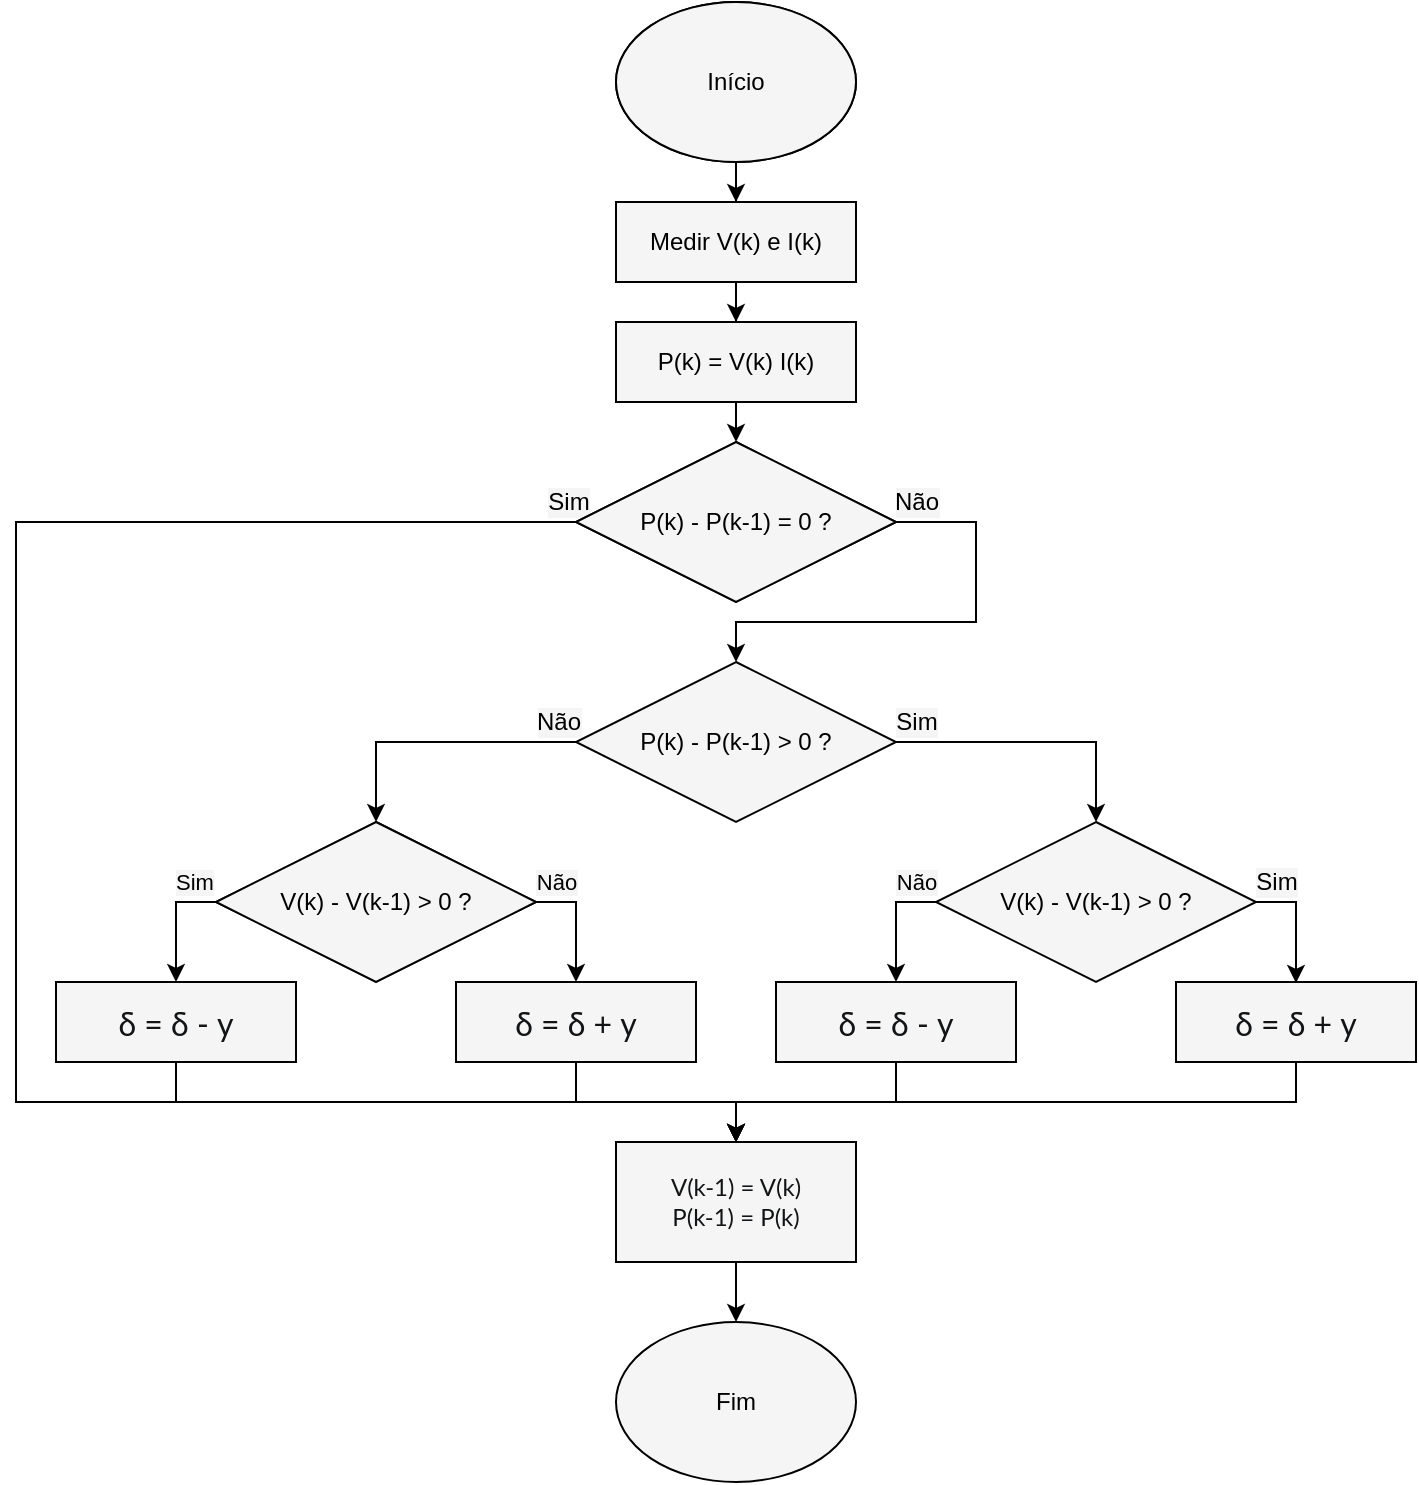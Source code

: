 <mxfile version="20.0.1" type="device" pages="2"><diagram id="0aAsHM_U5kGjFaFsgmvM" name="P&amp;O"><mxGraphModel dx="782" dy="436" grid="1" gridSize="10" guides="1" tooltips="1" connect="1" arrows="1" fold="1" page="1" pageScale="1" pageWidth="827" pageHeight="1169" math="0" shadow="0"><root><mxCell id="0"/><mxCell id="1" parent="0"/><mxCell id="z638dblpl4Fsj9Lye96Y-11" style="edgeStyle=orthogonalEdgeStyle;rounded=0;orthogonalLoop=1;jettySize=auto;html=1;entryX=0.5;entryY=0;entryDx=0;entryDy=0;labelBackgroundColor=#F5F5F5;" parent="1" source="f57O11AL7lBAIkuHrl_o-1" target="f57O11AL7lBAIkuHrl_o-2" edge="1"><mxGeometry relative="1" as="geometry"/></mxCell><mxCell id="f57O11AL7lBAIkuHrl_o-1" value="Início" style="ellipse;whiteSpace=wrap;html=1;" parent="1" vertex="1"><mxGeometry x="320" y="120" width="120" height="80" as="geometry"/></mxCell><mxCell id="z638dblpl4Fsj9Lye96Y-12" style="edgeStyle=orthogonalEdgeStyle;rounded=0;orthogonalLoop=1;jettySize=auto;html=1;entryX=0.5;entryY=0;entryDx=0;entryDy=0;labelBackgroundColor=#F5F5F5;" parent="1" source="f57O11AL7lBAIkuHrl_o-2" target="z638dblpl4Fsj9Lye96Y-1" edge="1"><mxGeometry relative="1" as="geometry"/></mxCell><mxCell id="f57O11AL7lBAIkuHrl_o-2" value="Medir V(k) e I(K)&lt;br&gt;" style="rounded=0;whiteSpace=wrap;html=1;labelBackgroundColor=#F5F5F5;" parent="1" vertex="1"><mxGeometry x="320" y="220" width="120" height="40" as="geometry"/></mxCell><mxCell id="z638dblpl4Fsj9Lye96Y-14" style="edgeStyle=orthogonalEdgeStyle;rounded=0;orthogonalLoop=1;jettySize=auto;html=1;exitX=1;exitY=0.5;exitDx=0;exitDy=0;entryX=0.5;entryY=0;entryDx=0;entryDy=0;labelBackgroundColor=#F5F5F5;" parent="1" source="f57O11AL7lBAIkuHrl_o-3" target="f57O11AL7lBAIkuHrl_o-4" edge="1"><mxGeometry relative="1" as="geometry"><mxPoint x="450" y="430" as="targetPoint"/><Array as="points"><mxPoint x="500" y="380"/><mxPoint x="500" y="430"/><mxPoint x="380" y="430"/></Array></mxGeometry></mxCell><mxCell id="zllgscbGhGs5xS_FOW43-3" value="Não" style="edgeLabel;html=1;align=center;verticalAlign=middle;resizable=0;points=[];fontSize=12;fontFamily=Helvetica;labelBackgroundColor=#F5F5F5;" parent="z638dblpl4Fsj9Lye96Y-14" vertex="1" connectable="0"><mxGeometry x="-0.697" y="1" relative="1" as="geometry"><mxPoint x="-25" y="-9" as="offset"/></mxGeometry></mxCell><mxCell id="2tlq9iZDgdA0Zv_kCCEu-1" style="edgeStyle=orthogonalEdgeStyle;rounded=0;orthogonalLoop=1;jettySize=auto;html=1;entryX=0.5;entryY=0;entryDx=0;entryDy=0;fontFamily=Helvetica;fontSize=12;labelBackgroundColor=#F5F5F5;" parent="1" source="f57O11AL7lBAIkuHrl_o-3" target="z638dblpl4Fsj9Lye96Y-9" edge="1"><mxGeometry relative="1" as="geometry"><Array as="points"><mxPoint x="20" y="380"/><mxPoint x="20" y="670"/><mxPoint x="380" y="670"/></Array></mxGeometry></mxCell><mxCell id="zllgscbGhGs5xS_FOW43-2" value="Sim" style="edgeLabel;html=1;align=center;verticalAlign=middle;resizable=0;points=[];fontSize=12;fontFamily=Helvetica;labelBackgroundColor=#F5F5F5;" parent="2tlq9iZDgdA0Zv_kCCEu-1" vertex="1" connectable="0"><mxGeometry x="-0.89" y="1" relative="1" as="geometry"><mxPoint x="48" y="-11" as="offset"/></mxGeometry></mxCell><mxCell id="f57O11AL7lBAIkuHrl_o-3" value="P(k) - P(K-1) = 0 ?" style="rhombus;whiteSpace=wrap;html=1;labelBackgroundColor=#F5F5F5;" parent="1" vertex="1"><mxGeometry x="300" y="340" width="160" height="80" as="geometry"/></mxCell><mxCell id="z638dblpl4Fsj9Lye96Y-15" style="edgeStyle=orthogonalEdgeStyle;rounded=0;orthogonalLoop=1;jettySize=auto;html=1;entryX=0.5;entryY=0;entryDx=0;entryDy=0;exitX=0;exitY=0.5;exitDx=0;exitDy=0;labelBackgroundColor=#F5F5F5;" parent="1" source="f57O11AL7lBAIkuHrl_o-4" target="z638dblpl4Fsj9Lye96Y-3" edge="1"><mxGeometry relative="1" as="geometry"><mxPoint x="220" y="500" as="targetPoint"/></mxGeometry></mxCell><mxCell id="zllgscbGhGs5xS_FOW43-5" value="Não" style="edgeLabel;html=1;align=center;verticalAlign=middle;resizable=0;points=[];fontSize=12;fontFamily=Helvetica;labelBackgroundColor=#F5F5F5;" parent="z638dblpl4Fsj9Lye96Y-15" vertex="1" connectable="0"><mxGeometry x="-0.619" y="-4" relative="1" as="geometry"><mxPoint x="17" y="-6" as="offset"/></mxGeometry></mxCell><mxCell id="z638dblpl4Fsj9Lye96Y-16" style="edgeStyle=orthogonalEdgeStyle;rounded=0;orthogonalLoop=1;jettySize=auto;html=1;entryX=0.5;entryY=0;entryDx=0;entryDy=0;exitX=1;exitY=0.5;exitDx=0;exitDy=0;labelBackgroundColor=#F5F5F5;" parent="1" source="f57O11AL7lBAIkuHrl_o-4" target="z638dblpl4Fsj9Lye96Y-4" edge="1"><mxGeometry relative="1" as="geometry"/></mxCell><mxCell id="zllgscbGhGs5xS_FOW43-4" value="Sim" style="edgeLabel;html=1;align=center;verticalAlign=middle;resizable=0;points=[];fontSize=12;fontFamily=Helvetica;labelBackgroundColor=#F5F5F5;" parent="z638dblpl4Fsj9Lye96Y-16" vertex="1" connectable="0"><mxGeometry x="-0.576" y="-4" relative="1" as="geometry"><mxPoint x="-20" y="-14" as="offset"/></mxGeometry></mxCell><mxCell id="f57O11AL7lBAIkuHrl_o-4" value="P(k) - P(k-1) &amp;gt; 0 ?" style="rhombus;whiteSpace=wrap;html=1;labelBackgroundColor=#F5F5F5;fillColor=#F5F5F5;" parent="1" vertex="1"><mxGeometry x="300" y="450" width="160" height="80" as="geometry"/></mxCell><mxCell id="z638dblpl4Fsj9Lye96Y-1" value="P(k) = V(K) I(k)" style="rounded=0;whiteSpace=wrap;html=1;labelBackgroundColor=#F5F5F5;" parent="1" vertex="1"><mxGeometry x="320" y="280" width="120" height="40" as="geometry"/></mxCell><mxCell id="z638dblpl4Fsj9Lye96Y-18" value="Sim" style="edgeStyle=orthogonalEdgeStyle;rounded=0;orthogonalLoop=1;jettySize=auto;html=1;entryX=0.5;entryY=0;entryDx=0;entryDy=0;exitX=0;exitY=0.5;exitDx=0;exitDy=0;labelBackgroundColor=#F5F5F5;" parent="1" source="z638dblpl4Fsj9Lye96Y-3" target="z638dblpl4Fsj9Lye96Y-8" edge="1"><mxGeometry x="-0.667" y="-10" relative="1" as="geometry"><mxPoint x="-1" as="offset"/></mxGeometry></mxCell><mxCell id="z638dblpl4Fsj9Lye96Y-19" value="Não" style="edgeStyle=orthogonalEdgeStyle;rounded=0;orthogonalLoop=1;jettySize=auto;html=1;entryX=0.5;entryY=0;entryDx=0;entryDy=0;exitX=1;exitY=0.5;exitDx=0;exitDy=0;labelBackgroundColor=#F5F5F5;" parent="1" source="z638dblpl4Fsj9Lye96Y-3" target="z638dblpl4Fsj9Lye96Y-5" edge="1"><mxGeometry x="-0.667" y="10" relative="1" as="geometry"><mxPoint as="offset"/></mxGeometry></mxCell><mxCell id="z638dblpl4Fsj9Lye96Y-3" value="V(k) - V(K-1) &amp;gt; 0 ?" style="rhombus;whiteSpace=wrap;html=1;labelBackgroundColor=#F5F5F5;" parent="1" vertex="1"><mxGeometry x="120" y="530" width="160" height="80" as="geometry"/></mxCell><mxCell id="z638dblpl4Fsj9Lye96Y-20" value="Não" style="edgeStyle=orthogonalEdgeStyle;rounded=0;orthogonalLoop=1;jettySize=auto;html=1;entryX=0.5;entryY=0;entryDx=0;entryDy=0;labelBackgroundColor=#F5F5F5;" parent="1" source="z638dblpl4Fsj9Lye96Y-4" target="z638dblpl4Fsj9Lye96Y-7" edge="1"><mxGeometry x="-0.666" y="-10" relative="1" as="geometry"><Array as="points"><mxPoint x="460" y="570"/></Array><mxPoint as="offset"/></mxGeometry></mxCell><mxCell id="z638dblpl4Fsj9Lye96Y-21" style="edgeStyle=orthogonalEdgeStyle;rounded=0;orthogonalLoop=1;jettySize=auto;html=1;entryX=0.5;entryY=0;entryDx=0;entryDy=0;exitX=1;exitY=0.5;exitDx=0;exitDy=0;labelBackgroundColor=#F5F5F5;" parent="1" source="z638dblpl4Fsj9Lye96Y-4" edge="1"><mxGeometry relative="1" as="geometry"><mxPoint x="660" y="610" as="targetPoint"/></mxGeometry></mxCell><mxCell id="zllgscbGhGs5xS_FOW43-6" value="Sim" style="edgeLabel;html=1;align=center;verticalAlign=middle;resizable=0;points=[];fontSize=12;fontFamily=Helvetica;labelBackgroundColor=#F5F5F5;" parent="z638dblpl4Fsj9Lye96Y-21" vertex="1" connectable="0"><mxGeometry x="-0.308" relative="1" as="geometry"><mxPoint x="-10" y="-11" as="offset"/></mxGeometry></mxCell><mxCell id="z638dblpl4Fsj9Lye96Y-4" value="V(k) - V(k-1) &amp;gt; 0 ?" style="rhombus;whiteSpace=wrap;html=1;labelBackgroundColor=#F5F5F5;fillColor=#F5F5F5;" parent="1" vertex="1"><mxGeometry x="480" y="530" width="160" height="80" as="geometry"/></mxCell><mxCell id="z638dblpl4Fsj9Lye96Y-23" style="edgeStyle=orthogonalEdgeStyle;rounded=0;orthogonalLoop=1;jettySize=auto;html=1;labelBackgroundColor=#F5F5F5;" parent="1" source="z638dblpl4Fsj9Lye96Y-5" edge="1"><mxGeometry relative="1" as="geometry"><mxPoint x="380" y="690" as="targetPoint"/><Array as="points"><mxPoint x="300" y="670"/><mxPoint x="380" y="670"/></Array></mxGeometry></mxCell><mxCell id="z638dblpl4Fsj9Lye96Y-5" value="&lt;span style=&quot;color: rgb(18, 20, 22); font-family: lato; font-size: 16px; text-align: left;&quot;&gt;δ =&amp;nbsp;&lt;/span&gt;&lt;span style=&quot;color: rgb(18, 20, 22); font-family: lato; font-size: 16px; text-align: left;&quot;&gt;δ + y&lt;/span&gt;" style="rounded=0;whiteSpace=wrap;html=1;labelBackgroundColor=#F5F5F5;fillColor=#F5F5F5;" parent="1" vertex="1"><mxGeometry x="240" y="610" width="120" height="40" as="geometry"/></mxCell><mxCell id="z638dblpl4Fsj9Lye96Y-25" style="edgeStyle=orthogonalEdgeStyle;rounded=0;orthogonalLoop=1;jettySize=auto;html=1;entryX=0.5;entryY=0;entryDx=0;entryDy=0;exitX=0.5;exitY=1;exitDx=0;exitDy=0;labelBackgroundColor=#F5F5F5;" parent="1" source="z638dblpl4Fsj9Lye96Y-6" target="z638dblpl4Fsj9Lye96Y-9" edge="1"><mxGeometry relative="1" as="geometry"><mxPoint x="660" y="650" as="sourcePoint"/><Array as="points"><mxPoint x="660" y="670"/><mxPoint x="380" y="670"/></Array></mxGeometry></mxCell><mxCell id="z638dblpl4Fsj9Lye96Y-6" value="&lt;span style=&quot;color: rgb(18, 20, 22); font-family: lato; font-size: 16px; text-align: left;&quot;&gt;δ =&amp;nbsp;&lt;/span&gt;&lt;span style=&quot;color: rgb(18, 20, 22); font-family: lato; font-size: 16px; text-align: left;&quot;&gt;δ + y&lt;/span&gt;" style="rounded=0;whiteSpace=wrap;html=1;labelBackgroundColor=#F5F5F5;fillColor=#F5F5F5;" parent="1" vertex="1"><mxGeometry x="600" y="610" width="120" height="40" as="geometry"/></mxCell><mxCell id="z638dblpl4Fsj9Lye96Y-24" style="edgeStyle=orthogonalEdgeStyle;rounded=0;orthogonalLoop=1;jettySize=auto;html=1;entryX=0.5;entryY=0;entryDx=0;entryDy=0;labelBackgroundColor=#F5F5F5;" parent="1" source="z638dblpl4Fsj9Lye96Y-7" target="z638dblpl4Fsj9Lye96Y-9" edge="1"><mxGeometry relative="1" as="geometry"/></mxCell><mxCell id="z638dblpl4Fsj9Lye96Y-7" value="&lt;span style=&quot;color: rgb(18, 20, 22); font-family: lato; font-size: 16px; text-align: left;&quot;&gt;δ =&amp;nbsp;&lt;/span&gt;&lt;span style=&quot;color: rgb(18, 20, 22); font-family: lato; font-size: 16px; text-align: left;&quot;&gt;δ - y&lt;/span&gt;" style="rounded=0;whiteSpace=wrap;html=1;labelBackgroundColor=#F5F5F5;fillColor=#F5F5F5;" parent="1" vertex="1"><mxGeometry x="400" y="610" width="120" height="40" as="geometry"/></mxCell><mxCell id="z638dblpl4Fsj9Lye96Y-22" style="edgeStyle=orthogonalEdgeStyle;rounded=0;orthogonalLoop=1;jettySize=auto;html=1;entryX=0.5;entryY=0;entryDx=0;entryDy=0;labelBackgroundColor=#F5F5F5;" parent="1" source="z638dblpl4Fsj9Lye96Y-8" target="z638dblpl4Fsj9Lye96Y-9" edge="1"><mxGeometry relative="1" as="geometry"><Array as="points"><mxPoint x="100" y="670"/><mxPoint x="380" y="670"/></Array></mxGeometry></mxCell><mxCell id="z638dblpl4Fsj9Lye96Y-8" value="&lt;span style=&quot;color: rgb(18, 20, 22); font-family: lato; font-size: 16px; text-align: left;&quot;&gt;δ =&amp;nbsp;&lt;/span&gt;&lt;span style=&quot;color: rgb(18, 20, 22); font-family: lato; font-size: 16px; text-align: left;&quot;&gt;δ - y&lt;/span&gt;" style="rounded=0;whiteSpace=wrap;html=1;labelBackgroundColor=#F5F5F5;fillColor=#F5F5F5;" parent="1" vertex="1"><mxGeometry x="40" y="610" width="120" height="40" as="geometry"/></mxCell><mxCell id="z638dblpl4Fsj9Lye96Y-26" style="edgeStyle=orthogonalEdgeStyle;rounded=0;orthogonalLoop=1;jettySize=auto;html=1;entryX=0.5;entryY=0;entryDx=0;entryDy=0;labelBackgroundColor=#F5F5F5;" parent="1" source="z638dblpl4Fsj9Lye96Y-9" target="z638dblpl4Fsj9Lye96Y-10" edge="1"><mxGeometry relative="1" as="geometry"/></mxCell><mxCell id="z638dblpl4Fsj9Lye96Y-9" value="&lt;div&gt;&lt;font color=&quot;#121416&quot; face=&quot;lato&quot; style=&quot;font-size: 12px&quot;&gt;&lt;span&gt;V(k-1) = V(k)&lt;/span&gt;&lt;/font&gt;&lt;/div&gt;&lt;div&gt;&lt;font color=&quot;#121416&quot; face=&quot;lato&quot; style=&quot;font-size: 12px&quot;&gt;&lt;span&gt;P(k-1) = P(k)&lt;/span&gt;&lt;/font&gt;&lt;/div&gt;" style="rounded=0;whiteSpace=wrap;html=1;labelBackgroundColor=#F5F5F5;fillColor=#F5F5F5;align=center;" parent="1" vertex="1"><mxGeometry x="320" y="690" width="120" height="60" as="geometry"/></mxCell><mxCell id="z638dblpl4Fsj9Lye96Y-10" value="Fim" style="ellipse;whiteSpace=wrap;html=1;labelBackgroundColor=#F5F5F5;fillColor=#F5F5F5;" parent="1" vertex="1"><mxGeometry x="320" y="780" width="120" height="80" as="geometry"/></mxCell><mxCell id="zllgscbGhGs5xS_FOW43-1" style="edgeStyle=orthogonalEdgeStyle;rounded=0;orthogonalLoop=1;jettySize=auto;html=1;entryX=0.5;entryY=0;entryDx=0;entryDy=0;fontFamily=Helvetica;fontSize=12;labelBackgroundColor=#F5F5F5;exitX=0.5;exitY=1;exitDx=0;exitDy=0;" parent="1" source="lzcnfLh99cR4pgF51G8t-3" target="f57O11AL7lBAIkuHrl_o-3" edge="1"><mxGeometry relative="1" as="geometry"><mxPoint x="380" y="320" as="sourcePoint"/></mxGeometry></mxCell><mxCell id="lzcnfLh99cR4pgF51G8t-1" value="Início" style="ellipse;whiteSpace=wrap;html=1;fillColor=#F5F5F5;" parent="1" vertex="1"><mxGeometry x="320" y="120" width="120" height="80" as="geometry"/></mxCell><mxCell id="lzcnfLh99cR4pgF51G8t-2" value="Medir V(k) e I(k)" style="rounded=0;whiteSpace=wrap;html=1;labelBackgroundColor=#F5F5F5;fillColor=#F5F5F5;" parent="1" vertex="1"><mxGeometry x="320" y="220" width="120" height="40" as="geometry"/></mxCell><mxCell id="lzcnfLh99cR4pgF51G8t-3" value="P(k) = V(k) I(k)" style="rounded=0;whiteSpace=wrap;html=1;labelBackgroundColor=#F5F5F5;fillColor=#F5F5F5;" parent="1" vertex="1"><mxGeometry x="320" y="280" width="120" height="40" as="geometry"/></mxCell><mxCell id="lzcnfLh99cR4pgF51G8t-5" value="P(k) - P(k-1) = 0 ?" style="rhombus;whiteSpace=wrap;html=1;labelBackgroundColor=#F5F5F5;fillColor=#F5F5F5;" parent="1" vertex="1"><mxGeometry x="300" y="340" width="160" height="80" as="geometry"/></mxCell><mxCell id="lzcnfLh99cR4pgF51G8t-6" value="V(k) - V(k-1) &amp;gt; 0 ?" style="rhombus;whiteSpace=wrap;html=1;labelBackgroundColor=#F5F5F5;fillColor=#F5F5F5;" parent="1" vertex="1"><mxGeometry x="120" y="530" width="160" height="80" as="geometry"/></mxCell></root></mxGraphModel></diagram><diagram name="incCond" id="xPk1gYDOyrfoKm0g92Fl"><mxGraphModel dx="634" dy="332" grid="1" gridSize="10" guides="1" tooltips="1" connect="1" arrows="1" fold="1" page="1" pageScale="1" pageWidth="827" pageHeight="1169" math="0" shadow="0"><root><mxCell id="gMh38cuounwM9wvdk0rR-0"/><mxCell id="gMh38cuounwM9wvdk0rR-1" parent="gMh38cuounwM9wvdk0rR-0"/><mxCell id="gMh38cuounwM9wvdk0rR-2" style="edgeStyle=orthogonalEdgeStyle;rounded=0;orthogonalLoop=1;jettySize=auto;html=1;entryX=0.5;entryY=0;entryDx=0;entryDy=0;" parent="gMh38cuounwM9wvdk0rR-1" source="gMh38cuounwM9wvdk0rR-3" target="gMh38cuounwM9wvdk0rR-5" edge="1"><mxGeometry relative="1" as="geometry"/></mxCell><mxCell id="gMh38cuounwM9wvdk0rR-3" value="Início" style="ellipse;whiteSpace=wrap;html=1;fillColor=#F5F5F5;" parent="gMh38cuounwM9wvdk0rR-1" vertex="1"><mxGeometry x="320" y="40" width="120" height="80" as="geometry"/></mxCell><mxCell id="gMh38cuounwM9wvdk0rR-4" style="edgeStyle=orthogonalEdgeStyle;rounded=0;orthogonalLoop=1;jettySize=auto;html=1;entryX=0.5;entryY=0;entryDx=0;entryDy=0;" parent="gMh38cuounwM9wvdk0rR-1" source="gMh38cuounwM9wvdk0rR-5" target="gMh38cuounwM9wvdk0rR-12" edge="1"><mxGeometry relative="1" as="geometry"/></mxCell><mxCell id="gMh38cuounwM9wvdk0rR-5" value="Medir V(k) e I(k)" style="rounded=0;whiteSpace=wrap;html=1;fillColor=#F5F5F5;" parent="gMh38cuounwM9wvdk0rR-1" vertex="1"><mxGeometry x="320" y="140" width="120" height="40" as="geometry"/></mxCell><mxCell id="gMh38cuounwM9wvdk0rR-6" value="Não" style="edgeStyle=orthogonalEdgeStyle;rounded=0;orthogonalLoop=1;jettySize=auto;html=1;exitX=0;exitY=0.5;exitDx=0;exitDy=0;entryX=0.5;entryY=0;entryDx=0;entryDy=0;" parent="gMh38cuounwM9wvdk0rR-1" source="gMh38cuounwM9wvdk0rR-7" target="gMh38cuounwM9wvdk0rR-10" edge="1"><mxGeometry x="-0.833" y="-10" relative="1" as="geometry"><mxPoint x="250" y="350" as="targetPoint"/><Array as="points"><mxPoint x="200" y="320"/></Array><mxPoint as="offset"/></mxGeometry></mxCell><mxCell id="nwFP2PxxUyJcLbvgUrj4-1" style="edgeStyle=orthogonalEdgeStyle;rounded=0;orthogonalLoop=1;jettySize=auto;html=1;entryX=0.5;entryY=0;entryDx=0;entryDy=0;exitX=1;exitY=0.5;exitDx=0;exitDy=0;" parent="gMh38cuounwM9wvdk0rR-1" source="gMh38cuounwM9wvdk0rR-7" target="nwFP2PxxUyJcLbvgUrj4-0" edge="1"><mxGeometry relative="1" as="geometry"/></mxCell><mxCell id="nwFP2PxxUyJcLbvgUrj4-2" value="Sim" style="edgeLabel;html=1;align=center;verticalAlign=middle;resizable=0;points=[];" parent="nwFP2PxxUyJcLbvgUrj4-1" vertex="1" connectable="0"><mxGeometry x="-0.636" y="2" relative="1" as="geometry"><mxPoint x="-12" y="-8" as="offset"/></mxGeometry></mxCell><mxCell id="gMh38cuounwM9wvdk0rR-7" value="&lt;span style=&quot;color: rgb(18 , 20 , 22) ; text-align: left ; background-color: rgb(245 , 245 , 245)&quot;&gt;ΔV = 0 ?&lt;/span&gt;" style="rhombus;whiteSpace=wrap;html=1;fillColor=#F5F5F5;" parent="gMh38cuounwM9wvdk0rR-1" vertex="1"><mxGeometry x="300" y="280" width="160" height="80" as="geometry"/></mxCell><mxCell id="gMh38cuounwM9wvdk0rR-8" value="Não" style="edgeStyle=orthogonalEdgeStyle;rounded=0;orthogonalLoop=1;jettySize=auto;html=1;exitX=1;exitY=0.5;exitDx=0;exitDy=0;entryX=0.5;entryY=0;entryDx=0;entryDy=0;" parent="gMh38cuounwM9wvdk0rR-1" source="gMh38cuounwM9wvdk0rR-10" target="gMh38cuounwM9wvdk0rR-15" edge="1"><mxGeometry x="-0.905" y="10" relative="1" as="geometry"><mxPoint x="290" y="450" as="targetPoint"/><Array as="points"><mxPoint x="330" y="400"/><mxPoint x="330" y="450"/><mxPoint x="200" y="450"/></Array><mxPoint as="offset"/></mxGeometry></mxCell><mxCell id="9027dsw9Qt5jJkF2Csrd-0" value="Sim" style="edgeStyle=orthogonalEdgeStyle;rounded=0;orthogonalLoop=1;jettySize=auto;html=1;entryX=0.5;entryY=0;entryDx=0;entryDy=0;" parent="gMh38cuounwM9wvdk0rR-1" source="gMh38cuounwM9wvdk0rR-10" target="gMh38cuounwM9wvdk0rR-28" edge="1"><mxGeometry x="-0.971" y="-10" relative="1" as="geometry"><Array as="points"><mxPoint x="20" y="400"/><mxPoint x="20" y="610"/><mxPoint x="370" y="610"/></Array><mxPoint as="offset"/></mxGeometry></mxCell><mxCell id="gMh38cuounwM9wvdk0rR-10" value="&lt;span style=&quot;background-color: rgb(245 , 245 , 245)&quot;&gt;&lt;span style=&quot;color: rgb(18 , 20 , 22) ; text-align: left&quot;&gt;ΔI /&amp;nbsp;&lt;/span&gt;&lt;span style=&quot;color: rgb(18 , 20 , 22) ; text-align: left&quot;&gt;ΔV = - I(k) / V(k)&amp;nbsp;&lt;/span&gt;?&lt;/span&gt;" style="rhombus;whiteSpace=wrap;html=1;fillColor=#F5F5F5;" parent="gMh38cuounwM9wvdk0rR-1" vertex="1"><mxGeometry x="120" y="360" width="160" height="80" as="geometry"/></mxCell><mxCell id="gMh38cuounwM9wvdk0rR-11" style="edgeStyle=orthogonalEdgeStyle;rounded=0;orthogonalLoop=1;jettySize=auto;html=1;entryX=0.5;entryY=0;entryDx=0;entryDy=0;" parent="gMh38cuounwM9wvdk0rR-1" source="gMh38cuounwM9wvdk0rR-12" target="gMh38cuounwM9wvdk0rR-7" edge="1"><mxGeometry relative="1" as="geometry"/></mxCell><mxCell id="gMh38cuounwM9wvdk0rR-12" value="&lt;div style=&quot;text-align: left&quot;&gt;&lt;/div&gt;&lt;span style=&quot;background-color: rgb(245 , 245 , 245)&quot;&gt;&lt;span style=&quot;color: rgb(18 , 20 , 22) ; text-align: left&quot;&gt;&lt;font style=&quot;font-family: &amp;#34;lato&amp;#34; ; font-size: 12px&quot;&gt;ΔV&lt;/font&gt;&lt;font style=&quot;font-size: 12px&quot;&gt;&amp;nbsp;= V(k) - V(k-1)&lt;/font&gt;&lt;/span&gt;&lt;br&gt;&lt;span style=&quot;color: rgb(18 , 20 , 22) ; text-align: left&quot;&gt;ΔI = I(k) - I(k-1)&lt;/span&gt;&lt;/span&gt;" style="rounded=0;whiteSpace=wrap;html=1;fillColor=#F5F5F5;" parent="gMh38cuounwM9wvdk0rR-1" vertex="1"><mxGeometry x="320" y="200" width="120" height="60" as="geometry"/></mxCell><mxCell id="gMh38cuounwM9wvdk0rR-13" value="Não" style="edgeStyle=orthogonalEdgeStyle;rounded=0;orthogonalLoop=1;jettySize=auto;html=1;entryX=0.5;entryY=0;entryDx=0;entryDy=0;exitX=0;exitY=0.5;exitDx=0;exitDy=0;" parent="gMh38cuounwM9wvdk0rR-1" source="gMh38cuounwM9wvdk0rR-15" target="gMh38cuounwM9wvdk0rR-26" edge="1"><mxGeometry x="-0.667" y="-10" relative="1" as="geometry"><mxPoint x="304" y="560" as="sourcePoint"/><mxPoint x="104" y="620" as="targetPoint"/><Array as="points"><mxPoint x="100" y="510"/></Array><mxPoint as="offset"/></mxGeometry></mxCell><mxCell id="gMh38cuounwM9wvdk0rR-14" value="Sim" style="edgeStyle=orthogonalEdgeStyle;rounded=0;orthogonalLoop=1;jettySize=auto;html=1;entryX=0.5;entryY=0;entryDx=0;entryDy=0;exitX=1;exitY=0.5;exitDx=0;exitDy=0;" parent="gMh38cuounwM9wvdk0rR-1" source="gMh38cuounwM9wvdk0rR-15" target="gMh38cuounwM9wvdk0rR-20" edge="1"><mxGeometry x="-0.667" y="10" relative="1" as="geometry"><mxPoint x="464" y="560" as="sourcePoint"/><mxPoint as="offset"/></mxGeometry></mxCell><mxCell id="gMh38cuounwM9wvdk0rR-15" value="&lt;span style=&quot;background-color: rgb(245 , 245 , 245)&quot;&gt;&lt;span style=&quot;color: rgb(18 , 20 , 22) ; text-align: left&quot;&gt;ΔI /&amp;nbsp;&lt;/span&gt;&lt;span style=&quot;color: rgb(18 , 20 , 22) ; text-align: left&quot;&gt;ΔV &amp;gt; - I(k) / V(k)&amp;nbsp;&lt;/span&gt;?&lt;/span&gt;" style="rhombus;whiteSpace=wrap;html=1;fillColor=#F5F5F5;" parent="gMh38cuounwM9wvdk0rR-1" vertex="1"><mxGeometry x="120" y="470" width="160" height="80" as="geometry"/></mxCell><mxCell id="gMh38cuounwM9wvdk0rR-16" value="Não" style="edgeStyle=orthogonalEdgeStyle;rounded=0;orthogonalLoop=1;jettySize=auto;html=1;entryX=0.5;entryY=0;entryDx=0;entryDy=0;exitX=0;exitY=0.5;exitDx=0;exitDy=0;" parent="gMh38cuounwM9wvdk0rR-1" source="nwFP2PxxUyJcLbvgUrj4-3" target="gMh38cuounwM9wvdk0rR-24" edge="1"><mxGeometry x="-0.667" y="-10" relative="1" as="geometry"><Array as="points"><mxPoint x="460" y="510"/></Array><mxPoint x="484.0" y="580.0" as="sourcePoint"/><mxPoint as="offset"/></mxGeometry></mxCell><mxCell id="gMh38cuounwM9wvdk0rR-19" style="edgeStyle=orthogonalEdgeStyle;rounded=0;orthogonalLoop=1;jettySize=auto;html=1;entryX=0.5;entryY=0;entryDx=0;entryDy=0;" parent="gMh38cuounwM9wvdk0rR-1" source="gMh38cuounwM9wvdk0rR-20" target="gMh38cuounwM9wvdk0rR-28" edge="1"><mxGeometry relative="1" as="geometry"><mxPoint x="384" y="700" as="targetPoint"/><Array as="points"><mxPoint x="304" y="610"/><mxPoint x="370" y="610"/></Array></mxGeometry></mxCell><mxCell id="gMh38cuounwM9wvdk0rR-20" value="&lt;span style=&quot;background-color: rgb(245 , 245 , 245)&quot;&gt;&lt;span style=&quot;color: rgb(18 , 20 , 22) ; font-family: &amp;#34;lato&amp;#34; ; font-size: 16px ; text-align: left&quot;&gt;δ =&amp;nbsp;&lt;/span&gt;&lt;span style=&quot;color: rgb(18 , 20 , 22) ; font-family: &amp;#34;lato&amp;#34; ; font-size: 16px ; text-align: left&quot;&gt;δ - y&lt;/span&gt;&lt;/span&gt;" style="rounded=0;whiteSpace=wrap;html=1;fillColor=#F5F5F5;" parent="gMh38cuounwM9wvdk0rR-1" vertex="1"><mxGeometry x="240" y="550" width="120" height="40" as="geometry"/></mxCell><mxCell id="gMh38cuounwM9wvdk0rR-21" style="edgeStyle=orthogonalEdgeStyle;rounded=0;orthogonalLoop=1;jettySize=auto;html=1;entryX=0.5;entryY=0;entryDx=0;entryDy=0;exitX=0.5;exitY=1;exitDx=0;exitDy=0;" parent="gMh38cuounwM9wvdk0rR-1" source="gMh38cuounwM9wvdk0rR-22" target="gMh38cuounwM9wvdk0rR-28" edge="1"><mxGeometry relative="1" as="geometry"><mxPoint x="664" y="640" as="sourcePoint"/><mxPoint x="384" y="700" as="targetPoint"/><Array as="points"><mxPoint x="660" y="610"/><mxPoint x="370" y="610"/></Array></mxGeometry></mxCell><mxCell id="YGxH86t41bpU1sgvJbWu-2" style="edgeStyle=orthogonalEdgeStyle;rounded=0;orthogonalLoop=1;jettySize=auto;html=1;entryX=0.5;entryY=0;entryDx=0;entryDy=0;" parent="gMh38cuounwM9wvdk0rR-1" source="gMh38cuounwM9wvdk0rR-24" target="gMh38cuounwM9wvdk0rR-28" edge="1"><mxGeometry relative="1" as="geometry"><Array as="points"><mxPoint x="460" y="610"/><mxPoint x="370" y="610"/></Array></mxGeometry></mxCell><mxCell id="gMh38cuounwM9wvdk0rR-24" value="&lt;span style=&quot;background-color: rgb(245 , 245 , 245)&quot;&gt;&lt;span style=&quot;color: rgb(18 , 20 , 22) ; font-family: &amp;#34;lato&amp;#34; ; font-size: 16px ; text-align: left&quot;&gt;δ =&amp;nbsp;&lt;/span&gt;&lt;span style=&quot;color: rgb(18 , 20 , 22) ; font-family: &amp;#34;lato&amp;#34; ; font-size: 16px ; text-align: left&quot;&gt;δ + y&lt;/span&gt;&lt;/span&gt;" style="rounded=0;whiteSpace=wrap;html=1;fillColor=#F5F5F5;" parent="gMh38cuounwM9wvdk0rR-1" vertex="1"><mxGeometry x="400" y="550" width="120" height="40" as="geometry"/></mxCell><mxCell id="gMh38cuounwM9wvdk0rR-25" style="edgeStyle=orthogonalEdgeStyle;rounded=0;orthogonalLoop=1;jettySize=auto;html=1;exitX=0.5;exitY=1;exitDx=0;exitDy=0;entryX=0.5;entryY=0;entryDx=0;entryDy=0;" parent="gMh38cuounwM9wvdk0rR-1" source="gMh38cuounwM9wvdk0rR-26" target="gMh38cuounwM9wvdk0rR-28" edge="1"><mxGeometry relative="1" as="geometry"><mxPoint x="104" y="660" as="sourcePoint"/><mxPoint x="360" y="710" as="targetPoint"/><Array as="points"><mxPoint x="100" y="610"/><mxPoint x="370" y="610"/></Array></mxGeometry></mxCell><mxCell id="gMh38cuounwM9wvdk0rR-26" value="&lt;span style=&quot;background-color: rgb(245 , 245 , 245)&quot;&gt;&lt;span style=&quot;color: rgb(18 , 20 , 22) ; font-family: &amp;#34;lato&amp;#34; ; font-size: 16px ; text-align: left&quot;&gt;δ =&amp;nbsp;&lt;/span&gt;&lt;span style=&quot;color: rgb(18 , 20 , 22) ; font-family: &amp;#34;lato&amp;#34; ; font-size: 16px ; text-align: left&quot;&gt;δ + y&lt;/span&gt;&lt;/span&gt;" style="rounded=0;whiteSpace=wrap;html=1;fillColor=#F5F5F5;" parent="gMh38cuounwM9wvdk0rR-1" vertex="1"><mxGeometry x="40" y="550" width="120" height="40" as="geometry"/></mxCell><mxCell id="gMh38cuounwM9wvdk0rR-27" style="edgeStyle=orthogonalEdgeStyle;rounded=0;orthogonalLoop=1;jettySize=auto;html=1;entryX=0.5;entryY=0;entryDx=0;entryDy=0;" parent="gMh38cuounwM9wvdk0rR-1" source="gMh38cuounwM9wvdk0rR-28" target="gMh38cuounwM9wvdk0rR-29" edge="1"><mxGeometry relative="1" as="geometry"/></mxCell><mxCell id="gMh38cuounwM9wvdk0rR-28" value="&lt;div&gt;&lt;font color=&quot;#121416&quot; face=&quot;lato&quot;&gt;&lt;span style=&quot;font-size: 16px ; background-color: rgb(245 , 245 , 245)&quot;&gt;V(k-1) = V(k)&lt;/span&gt;&lt;/font&gt;&lt;/div&gt;&lt;div&gt;&lt;font color=&quot;#121416&quot; face=&quot;lato&quot;&gt;&lt;span style=&quot;font-size: 16px ; background-color: rgb(245 , 245 , 245)&quot;&gt;I(k-1) = I(k)&lt;/span&gt;&lt;/font&gt;&lt;/div&gt;" style="rounded=0;whiteSpace=wrap;html=1;gradientColor=none;fillColor=#F5F5F5;align=center;" parent="gMh38cuounwM9wvdk0rR-1" vertex="1"><mxGeometry x="310" y="640" width="120" height="60" as="geometry"/></mxCell><mxCell id="gMh38cuounwM9wvdk0rR-29" value="Fim" style="ellipse;whiteSpace=wrap;html=1;fillColor=#F5F5F5;" parent="gMh38cuounwM9wvdk0rR-1" vertex="1"><mxGeometry x="310" y="730" width="120" height="80" as="geometry"/></mxCell><mxCell id="nwFP2PxxUyJcLbvgUrj4-4" value="Não" style="edgeStyle=orthogonalEdgeStyle;rounded=0;orthogonalLoop=1;jettySize=auto;html=1;entryX=0.5;entryY=0;entryDx=0;entryDy=0;exitX=0;exitY=0.5;exitDx=0;exitDy=0;" parent="gMh38cuounwM9wvdk0rR-1" source="nwFP2PxxUyJcLbvgUrj4-0" target="nwFP2PxxUyJcLbvgUrj4-3" edge="1"><mxGeometry x="-0.895" y="-10" relative="1" as="geometry"><Array as="points"><mxPoint x="440" y="400"/><mxPoint x="440" y="450"/><mxPoint x="560" y="450"/></Array><mxPoint as="offset"/></mxGeometry></mxCell><mxCell id="9027dsw9Qt5jJkF2Csrd-1" value="Sim" style="edgeStyle=orthogonalEdgeStyle;rounded=0;orthogonalLoop=1;jettySize=auto;html=1;entryX=0.5;entryY=0;entryDx=0;entryDy=0;" parent="gMh38cuounwM9wvdk0rR-1" source="nwFP2PxxUyJcLbvgUrj4-0" target="gMh38cuounwM9wvdk0rR-28" edge="1"><mxGeometry x="-0.972" y="10" relative="1" as="geometry"><Array as="points"><mxPoint x="740" y="400"/><mxPoint x="740" y="610"/><mxPoint x="370" y="610"/></Array><mxPoint as="offset"/></mxGeometry></mxCell><mxCell id="nwFP2PxxUyJcLbvgUrj4-0" value="&lt;span style=&quot;color: rgb(18 , 20 , 22) ; text-align: left ; background-color: rgb(245 , 245 , 245)&quot;&gt;ΔI = 0 ?&lt;/span&gt;" style="rhombus;whiteSpace=wrap;html=1;fillColor=#F5F5F5;" parent="gMh38cuounwM9wvdk0rR-1" vertex="1"><mxGeometry x="480" y="360" width="160" height="80" as="geometry"/></mxCell><mxCell id="YGxH86t41bpU1sgvJbWu-1" value="Sim" style="edgeStyle=orthogonalEdgeStyle;rounded=0;orthogonalLoop=1;jettySize=auto;html=1;entryX=0.5;entryY=0;entryDx=0;entryDy=0;exitX=1;exitY=0.5;exitDx=0;exitDy=0;" parent="gMh38cuounwM9wvdk0rR-1" source="nwFP2PxxUyJcLbvgUrj4-3" target="gMh38cuounwM9wvdk0rR-22" edge="1"><mxGeometry x="-0.667" y="10" relative="1" as="geometry"><mxPoint as="offset"/></mxGeometry></mxCell><mxCell id="nwFP2PxxUyJcLbvgUrj4-3" value="&lt;span style=&quot;color: rgb(18 , 20 , 22) ; text-align: left ; background-color: rgb(245 , 245 , 245)&quot;&gt;ΔI &amp;gt; 0 ?&lt;/span&gt;" style="rhombus;whiteSpace=wrap;html=1;fillColor=#F5F5F5;" parent="gMh38cuounwM9wvdk0rR-1" vertex="1"><mxGeometry x="480" y="470" width="160" height="80" as="geometry"/></mxCell><mxCell id="gMh38cuounwM9wvdk0rR-22" value="&lt;span style=&quot;background-color: rgb(245 , 245 , 245)&quot;&gt;&lt;span style=&quot;color: rgb(18 , 20 , 22) ; font-family: &amp;#34;lato&amp;#34; ; font-size: 16px ; text-align: left&quot;&gt;δ =&amp;nbsp;&lt;/span&gt;&lt;span style=&quot;color: rgb(18 , 20 , 22) ; font-family: &amp;#34;lato&amp;#34; ; font-size: 16px ; text-align: left&quot;&gt;δ - y&lt;/span&gt;&lt;/span&gt;" style="rounded=0;whiteSpace=wrap;html=1;fillColor=#F5F5F5;" parent="gMh38cuounwM9wvdk0rR-1" vertex="1"><mxGeometry x="600" y="550" width="120" height="40" as="geometry"/></mxCell></root></mxGraphModel></diagram></mxfile>